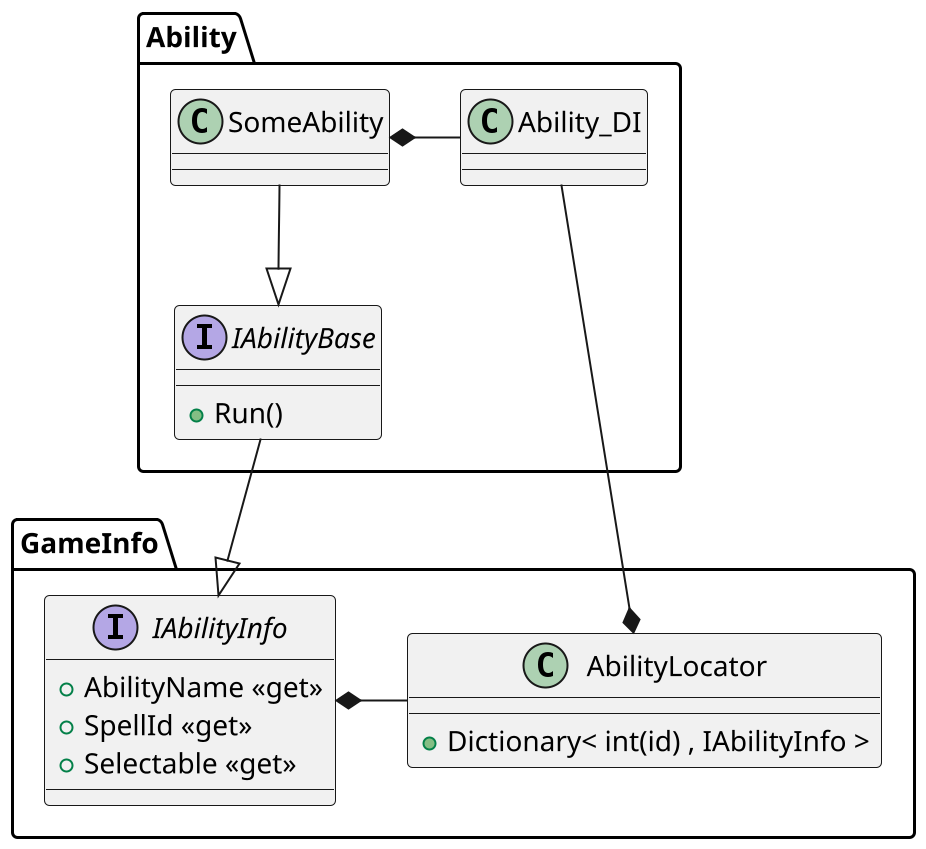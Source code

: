 @startuml View

scale 2
skinparam DefaultFontName 源ノ角ゴシック Code JP Medium

package Ability
{
    interface IAbilityBase
    {
        + Run()
    }

    class SomeAbility
    {
        
    }

    class Ability_DI
    {

    }

    SomeAbility--|>IAbilityBase

    Ability_DI-*SomeAbility
}

package GameInfo
{
    interface IAbilityInfo
    {
        + AbilityName <<get>>
        + SpellId <<get>>
        + Selectable <<get>>
    }

    class AbilityLocator
    {
        + Dictionary< int(id) , IAbilityInfo >
    }

    AbilityLocator-*IAbilityInfo
}
IAbilityBase--|>IAbilityInfo
    Ability_DI--*AbilityLocator

@enduml 